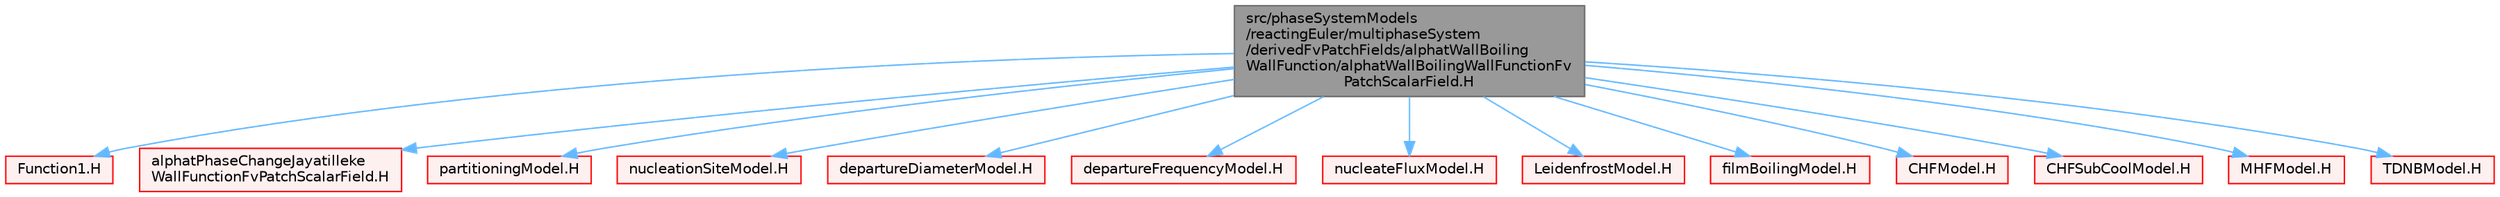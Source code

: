 digraph "src/phaseSystemModels/reactingEuler/multiphaseSystem/derivedFvPatchFields/alphatWallBoilingWallFunction/alphatWallBoilingWallFunctionFvPatchScalarField.H"
{
 // LATEX_PDF_SIZE
  bgcolor="transparent";
  edge [fontname=Helvetica,fontsize=10,labelfontname=Helvetica,labelfontsize=10];
  node [fontname=Helvetica,fontsize=10,shape=box,height=0.2,width=0.4];
  Node1 [id="Node000001",label="src/phaseSystemModels\l/reactingEuler/multiphaseSystem\l/derivedFvPatchFields/alphatWallBoiling\lWallFunction/alphatWallBoilingWallFunctionFv\lPatchScalarField.H",height=0.2,width=0.4,color="gray40", fillcolor="grey60", style="filled", fontcolor="black",tooltip=" "];
  Node1 -> Node2 [id="edge1_Node000001_Node000002",color="steelblue1",style="solid",tooltip=" "];
  Node2 [id="Node000002",label="Function1.H",height=0.2,width=0.4,color="red", fillcolor="#FFF0F0", style="filled",URL="$Function1_8H.html",tooltip=" "];
  Node1 -> Node193 [id="edge2_Node000001_Node000193",color="steelblue1",style="solid",tooltip=" "];
  Node193 [id="Node000193",label="alphatPhaseChangeJayatilleke\lWallFunctionFvPatchScalarField.H",height=0.2,width=0.4,color="red", fillcolor="#FFF0F0", style="filled",URL="$alphatPhaseChangeJayatillekeWallFunctionFvPatchScalarField_8H.html",tooltip=" "];
  Node1 -> Node289 [id="edge3_Node000001_Node000289",color="steelblue1",style="solid",tooltip=" "];
  Node289 [id="Node000289",label="partitioningModel.H",height=0.2,width=0.4,color="red", fillcolor="#FFF0F0", style="filled",URL="$partitioningModel_8H.html",tooltip=" "];
  Node1 -> Node387 [id="edge4_Node000001_Node000387",color="steelblue1",style="solid",tooltip=" "];
  Node387 [id="Node000387",label="nucleationSiteModel.H",height=0.2,width=0.4,color="red", fillcolor="#FFF0F0", style="filled",URL="$nucleationSiteModel_8H.html",tooltip=" "];
  Node1 -> Node389 [id="edge5_Node000001_Node000389",color="steelblue1",style="solid",tooltip=" "];
  Node389 [id="Node000389",label="departureDiameterModel.H",height=0.2,width=0.4,color="red", fillcolor="#FFF0F0", style="filled",URL="$departureDiameterModel_8H.html",tooltip=" "];
  Node1 -> Node390 [id="edge6_Node000001_Node000390",color="steelblue1",style="solid",tooltip=" "];
  Node390 [id="Node000390",label="departureFrequencyModel.H",height=0.2,width=0.4,color="red", fillcolor="#FFF0F0", style="filled",URL="$departureFrequencyModel_8H.html",tooltip=" "];
  Node1 -> Node391 [id="edge7_Node000001_Node000391",color="steelblue1",style="solid",tooltip=" "];
  Node391 [id="Node000391",label="nucleateFluxModel.H",height=0.2,width=0.4,color="red", fillcolor="#FFF0F0", style="filled",URL="$nucleateFluxModel_8H.html",tooltip=" "];
  Node1 -> Node392 [id="edge8_Node000001_Node000392",color="steelblue1",style="solid",tooltip=" "];
  Node392 [id="Node000392",label="LeidenfrostModel.H",height=0.2,width=0.4,color="red", fillcolor="#FFF0F0", style="filled",URL="$LeidenfrostModel_8H.html",tooltip=" "];
  Node1 -> Node393 [id="edge9_Node000001_Node000393",color="steelblue1",style="solid",tooltip=" "];
  Node393 [id="Node000393",label="filmBoilingModel.H",height=0.2,width=0.4,color="red", fillcolor="#FFF0F0", style="filled",URL="$filmBoilingModel_8H.html",tooltip=" "];
  Node1 -> Node394 [id="edge10_Node000001_Node000394",color="steelblue1",style="solid",tooltip=" "];
  Node394 [id="Node000394",label="CHFModel.H",height=0.2,width=0.4,color="red", fillcolor="#FFF0F0", style="filled",URL="$CHFModel_8H.html",tooltip=" "];
  Node1 -> Node395 [id="edge11_Node000001_Node000395",color="steelblue1",style="solid",tooltip=" "];
  Node395 [id="Node000395",label="CHFSubCoolModel.H",height=0.2,width=0.4,color="red", fillcolor="#FFF0F0", style="filled",URL="$CHFSubCoolModel_8H.html",tooltip=" "];
  Node1 -> Node396 [id="edge12_Node000001_Node000396",color="steelblue1",style="solid",tooltip=" "];
  Node396 [id="Node000396",label="MHFModel.H",height=0.2,width=0.4,color="red", fillcolor="#FFF0F0", style="filled",URL="$MHFModel_8H.html",tooltip=" "];
  Node1 -> Node397 [id="edge13_Node000001_Node000397",color="steelblue1",style="solid",tooltip=" "];
  Node397 [id="Node000397",label="TDNBModel.H",height=0.2,width=0.4,color="red", fillcolor="#FFF0F0", style="filled",URL="$TDNBModel_8H.html",tooltip=" "];
}

